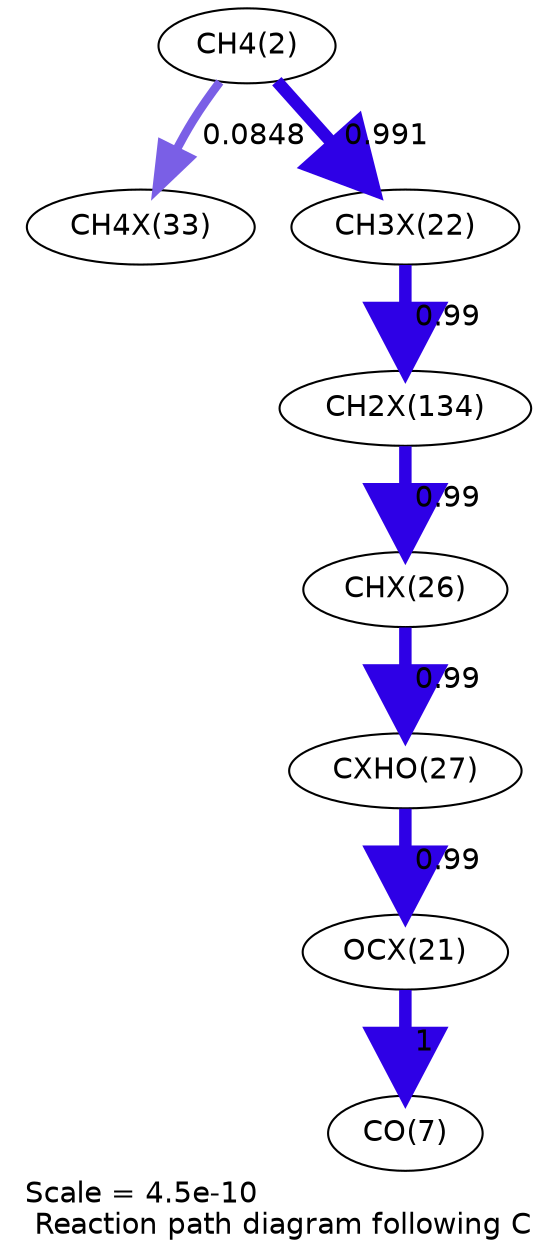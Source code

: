 digraph reaction_paths {
center=1;
s4 -> s30[fontname="Helvetica", penwidth=4.14, arrowsize=2.07, color="0.7, 0.585, 0.9"
, label=" 0.0848"];
s4 -> s25[fontname="Helvetica", penwidth=5.99, arrowsize=3, color="0.7, 1.49, 0.9"
, label=" 0.991"];
s25 -> s36[fontname="Helvetica", penwidth=5.99, arrowsize=3, color="0.7, 1.49, 0.9"
, label=" 0.99"];
s36 -> s28[fontname="Helvetica", penwidth=5.99, arrowsize=3, color="0.7, 1.49, 0.9"
, label=" 0.99"];
s28 -> s29[fontname="Helvetica", penwidth=5.99, arrowsize=3, color="0.7, 1.49, 0.9"
, label=" 0.99"];
s29 -> s24[fontname="Helvetica", penwidth=5.99, arrowsize=3, color="0.7, 1.49, 0.9"
, label=" 0.99"];
s24 -> s9[fontname="Helvetica", penwidth=6, arrowsize=3, color="0.7, 1.5, 0.9"
, label=" 1"];
s4 [ fontname="Helvetica", label="CH4(2)"];
s9 [ fontname="Helvetica", label="CO(7)"];
s24 [ fontname="Helvetica", label="OCX(21)"];
s25 [ fontname="Helvetica", label="CH3X(22)"];
s28 [ fontname="Helvetica", label="CHX(26)"];
s29 [ fontname="Helvetica", label="CXHO(27)"];
s30 [ fontname="Helvetica", label="CH4X(33)"];
s36 [ fontname="Helvetica", label="CH2X(134)"];
 label = "Scale = 4.5e-10\l Reaction path diagram following C";
 fontname = "Helvetica";
}
